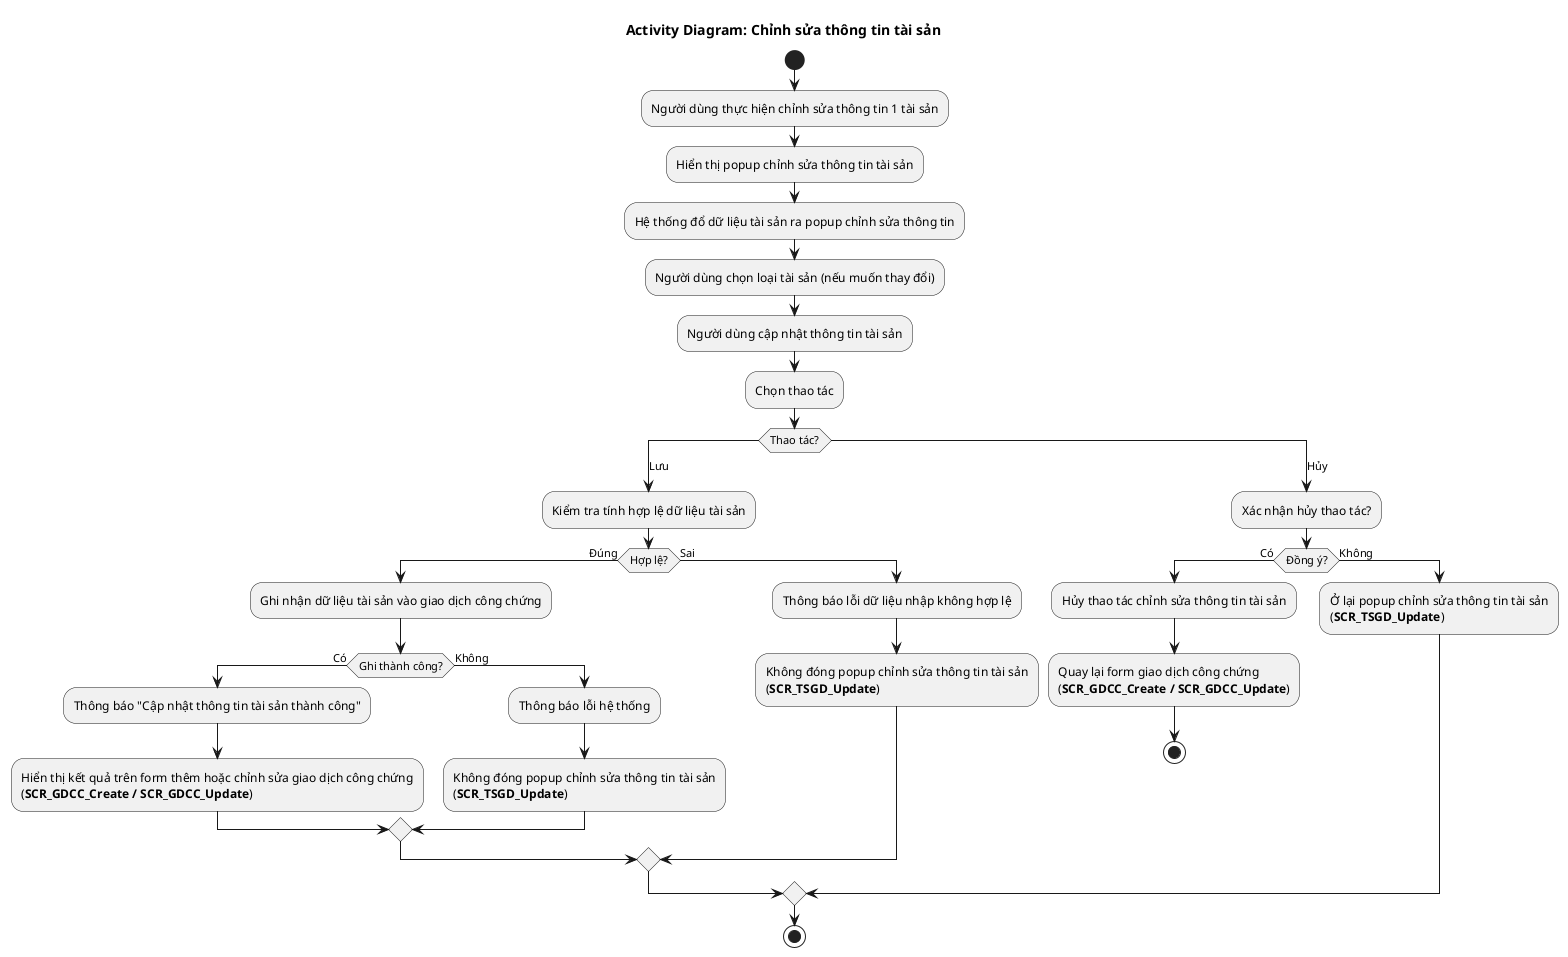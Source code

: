 @startuml AD_TSGD_Update
!pragma layout smetana
title Activity Diagram: Chỉnh sửa thông tin tài sản

start
:Người dùng thực hiện chỉnh sửa thông tin 1 tài sản;
:Hiển thị popup chỉnh sửa thông tin tài sản;
:Hệ thống đổ dữ liệu tài sản ra popup chỉnh sửa thông tin;
:Người dùng chọn loại tài sản (nếu muốn thay đổi);
:Người dùng cập nhật thông tin tài sản;
:Chọn thao tác;
switch (Thao tác?)
  case (Lưu)
    :Kiểm tra tính hợp lệ dữ liệu tài sản;
    if (Hợp lệ?) then (Đúng)
      :Ghi nhận dữ liệu tài sản vào giao dịch công chứng;
      if (Ghi thành công?) then (Có)
        :Thông báo "Cập nhật thông tin tài sản thành công";
        :Hiển thị kết quả trên form thêm hoặc chỉnh sửa giao dịch công chứng\n(**SCR_GDCC_Create / SCR_GDCC_Update**);
      else (Không)
        :Thông báo lỗi hệ thống;
        :Không đóng popup chỉnh sửa thông tin tài sản\n(**SCR_TSGD_Update**);
      endif
    else (Sai)
      :Thông báo lỗi dữ liệu nhập không hợp lệ;
      :Không đóng popup chỉnh sửa thông tin tài sản\n(**SCR_TSGD_Update**);
    endif
  case (Hủy)
    :Xác nhận hủy thao tác?;
    if (Đồng ý?) then (Có)
      :Hủy thao tác chỉnh sửa thông tin tài sản;
      :Quay lại form giao dịch công chứng\n(**SCR_GDCC_Create / SCR_GDCC_Update**);
      stop
    else (Không)
      :Ở lại popup chỉnh sửa thông tin tài sản\n(**SCR_TSGD_Update**);
    endif
endswitch
stop
@enduml

